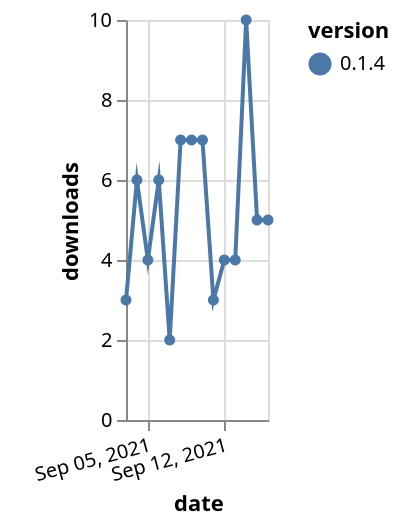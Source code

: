 {"$schema": "https://vega.github.io/schema/vega-lite/v5.json", "description": "A simple bar chart with embedded data.", "data": {"values": [{"date": "2021-09-03", "total": 15337, "delta": 3, "version": "0.1.4"}, {"date": "2021-09-04", "total": 15343, "delta": 6, "version": "0.1.4"}, {"date": "2021-09-05", "total": 15347, "delta": 4, "version": "0.1.4"}, {"date": "2021-09-06", "total": 15353, "delta": 6, "version": "0.1.4"}, {"date": "2021-09-07", "total": 15355, "delta": 2, "version": "0.1.4"}, {"date": "2021-09-08", "total": 15362, "delta": 7, "version": "0.1.4"}, {"date": "2021-09-09", "total": 15369, "delta": 7, "version": "0.1.4"}, {"date": "2021-09-10", "total": 15376, "delta": 7, "version": "0.1.4"}, {"date": "2021-09-11", "total": 15379, "delta": 3, "version": "0.1.4"}, {"date": "2021-09-12", "total": 15383, "delta": 4, "version": "0.1.4"}, {"date": "2021-09-13", "total": 15387, "delta": 4, "version": "0.1.4"}, {"date": "2021-09-14", "total": 15397, "delta": 10, "version": "0.1.4"}, {"date": "2021-09-15", "total": 15402, "delta": 5, "version": "0.1.4"}, {"date": "2021-09-16", "total": 15407, "delta": 5, "version": "0.1.4"}]}, "width": "container", "mark": {"type": "line", "point": {"filled": true}}, "encoding": {"x": {"field": "date", "type": "temporal", "timeUnit": "yearmonthdate", "title": "date", "axis": {"labelAngle": -15}}, "y": {"field": "delta", "type": "quantitative", "title": "downloads"}, "color": {"field": "version", "type": "nominal"}, "tooltip": {"field": "delta"}}}